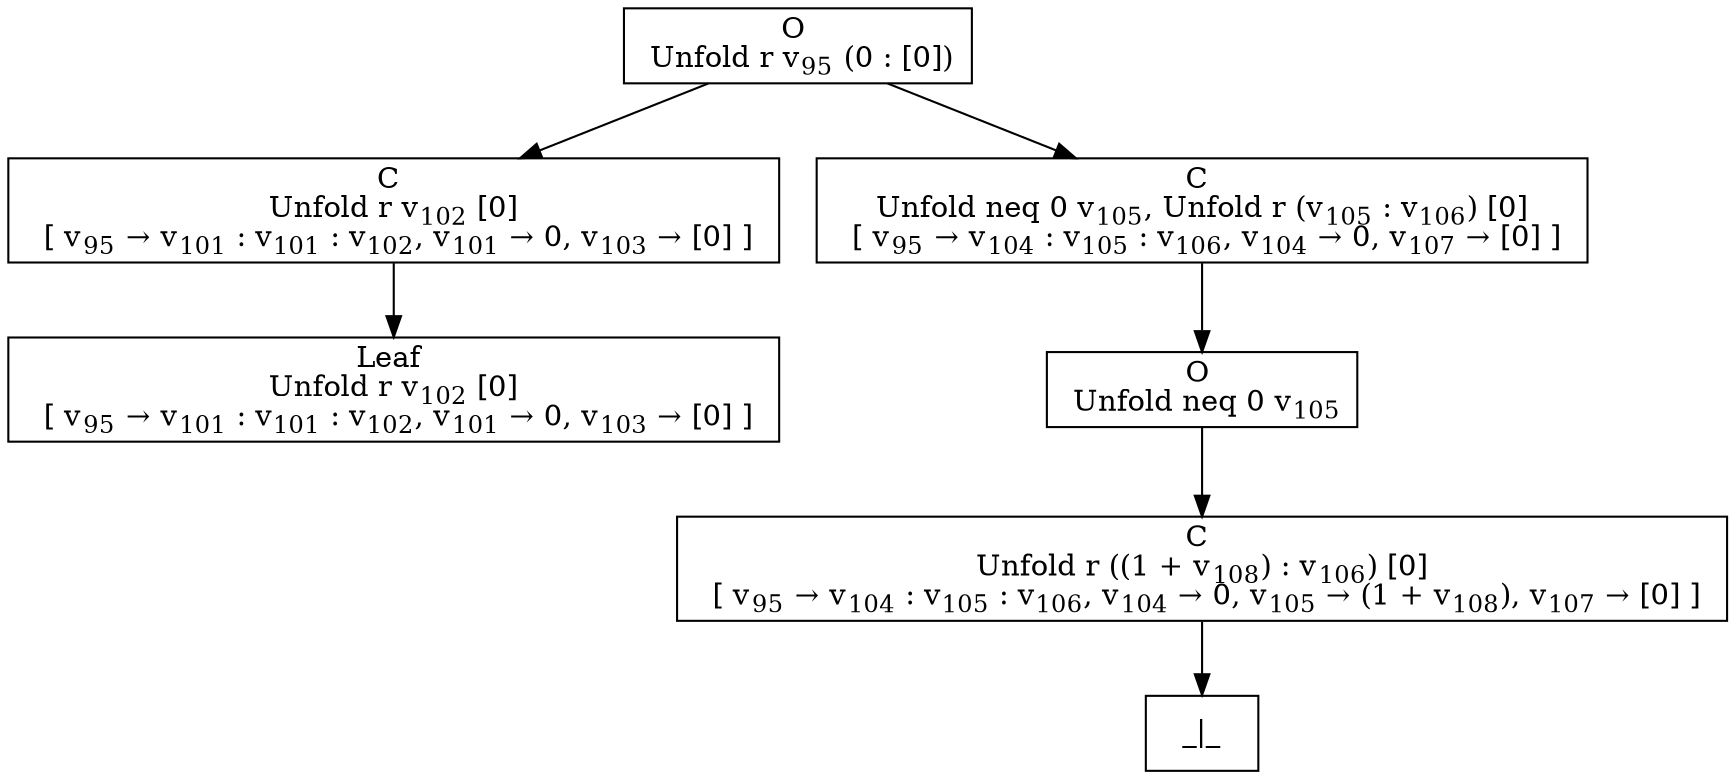 digraph {
    graph [rankdir=TB
          ,bgcolor=transparent];
    node [shape=box
         ,fillcolor=white
         ,style=filled];
    0 [label=<O <BR/> Unfold r v<SUB>95</SUB> (0 : [0])>];
    1 [label=<C <BR/> Unfold r v<SUB>102</SUB> [0] <BR/>  [ v<SUB>95</SUB> &rarr; v<SUB>101</SUB> : v<SUB>101</SUB> : v<SUB>102</SUB>, v<SUB>101</SUB> &rarr; 0, v<SUB>103</SUB> &rarr; [0] ] >];
    2 [label=<C <BR/> Unfold neq 0 v<SUB>105</SUB>, Unfold r (v<SUB>105</SUB> : v<SUB>106</SUB>) [0] <BR/>  [ v<SUB>95</SUB> &rarr; v<SUB>104</SUB> : v<SUB>105</SUB> : v<SUB>106</SUB>, v<SUB>104</SUB> &rarr; 0, v<SUB>107</SUB> &rarr; [0] ] >];
    3 [label=<Leaf <BR/> Unfold r v<SUB>102</SUB> [0] <BR/>  [ v<SUB>95</SUB> &rarr; v<SUB>101</SUB> : v<SUB>101</SUB> : v<SUB>102</SUB>, v<SUB>101</SUB> &rarr; 0, v<SUB>103</SUB> &rarr; [0] ] >];
    4 [label=<O <BR/> Unfold neq 0 v<SUB>105</SUB>>];
    5 [label=<C <BR/> Unfold r ((1 + v<SUB>108</SUB>) : v<SUB>106</SUB>) [0] <BR/>  [ v<SUB>95</SUB> &rarr; v<SUB>104</SUB> : v<SUB>105</SUB> : v<SUB>106</SUB>, v<SUB>104</SUB> &rarr; 0, v<SUB>105</SUB> &rarr; (1 + v<SUB>108</SUB>), v<SUB>107</SUB> &rarr; [0] ] >];
    6 [label=<_|_>];
    0 -> 1 [label=""];
    0 -> 2 [label=""];
    1 -> 3 [label=""];
    2 -> 4 [label=""];
    4 -> 5 [label=""];
    5 -> 6 [label=""];
}